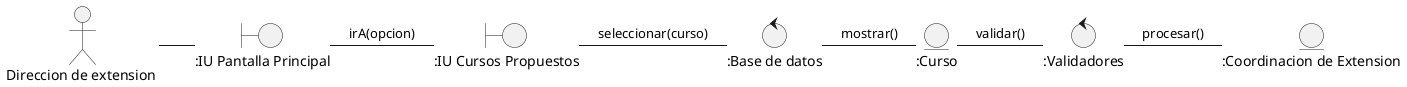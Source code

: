 @startuml analisisClaseDiagramaUC5

actor  "Direccion de extension " as Direccion
boundary ":IU Pantalla Principal" as PantallaPrincipal
boundary ":IU Cursos Propuestos" as CursosPropuestos
control ":Base de datos" as Controlador 
entity ":Curso" as Curso
entity ":Coordinacion de Extension" as Coordinacion
control ":Validadores" as Validar
Direccion -r- PantallaPrincipal
PantallaPrincipal -r- CursosPropuestos : irA(opcion)
CursosPropuestos -r- Controlador : seleccionar(curso)
Controlador -r- Curso : mostrar()
Curso -r- Validar : validar()
Validar -r- Coordinacion : procesar()
@enduml  